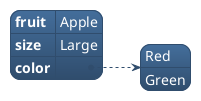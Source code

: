 ' Do not edit
' Theme Gallery
' autogenerated by script
'
@startjson
!theme spacelab
{
   "fruit":"Apple",
   "size": "Large",
   "color": ["Red", "Green"]
}
@endjson

